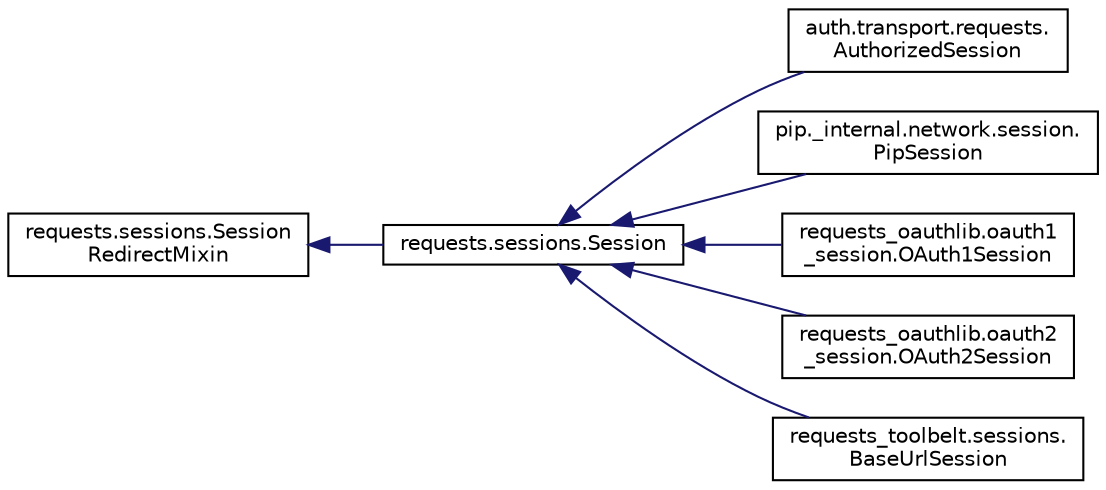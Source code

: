 digraph "Graphical Class Hierarchy"
{
 // LATEX_PDF_SIZE
  edge [fontname="Helvetica",fontsize="10",labelfontname="Helvetica",labelfontsize="10"];
  node [fontname="Helvetica",fontsize="10",shape=record];
  rankdir="LR";
  Node0 [label="requests.sessions.Session\lRedirectMixin",height=0.2,width=0.4,color="black", fillcolor="white", style="filled",URL="$classrequests_1_1sessions_1_1SessionRedirectMixin.html",tooltip=" "];
  Node0 -> Node1 [dir="back",color="midnightblue",fontsize="10",style="solid",fontname="Helvetica"];
  Node1 [label="requests.sessions.Session",height=0.2,width=0.4,color="black", fillcolor="white", style="filled",URL="$classrequests_1_1sessions_1_1Session.html",tooltip=" "];
  Node1 -> Node2 [dir="back",color="midnightblue",fontsize="10",style="solid",fontname="Helvetica"];
  Node2 [label="auth.transport.requests.\lAuthorizedSession",height=0.2,width=0.4,color="black", fillcolor="white", style="filled",URL="$classauth_1_1transport_1_1requests_1_1AuthorizedSession.html",tooltip=" "];
  Node1 -> Node3 [dir="back",color="midnightblue",fontsize="10",style="solid",fontname="Helvetica"];
  Node3 [label="pip._internal.network.session.\lPipSession",height=0.2,width=0.4,color="black", fillcolor="white", style="filled",URL="$classpip_1_1__internal_1_1network_1_1session_1_1PipSession.html",tooltip=" "];
  Node1 -> Node4 [dir="back",color="midnightblue",fontsize="10",style="solid",fontname="Helvetica"];
  Node4 [label="requests_oauthlib.oauth1\l_session.OAuth1Session",height=0.2,width=0.4,color="black", fillcolor="white", style="filled",URL="$classrequests__oauthlib_1_1oauth1__session_1_1OAuth1Session.html",tooltip=" "];
  Node1 -> Node5 [dir="back",color="midnightblue",fontsize="10",style="solid",fontname="Helvetica"];
  Node5 [label="requests_oauthlib.oauth2\l_session.OAuth2Session",height=0.2,width=0.4,color="black", fillcolor="white", style="filled",URL="$classrequests__oauthlib_1_1oauth2__session_1_1OAuth2Session.html",tooltip=" "];
  Node1 -> Node6 [dir="back",color="midnightblue",fontsize="10",style="solid",fontname="Helvetica"];
  Node6 [label="requests_toolbelt.sessions.\lBaseUrlSession",height=0.2,width=0.4,color="black", fillcolor="white", style="filled",URL="$classrequests__toolbelt_1_1sessions_1_1BaseUrlSession.html",tooltip=" "];
}
